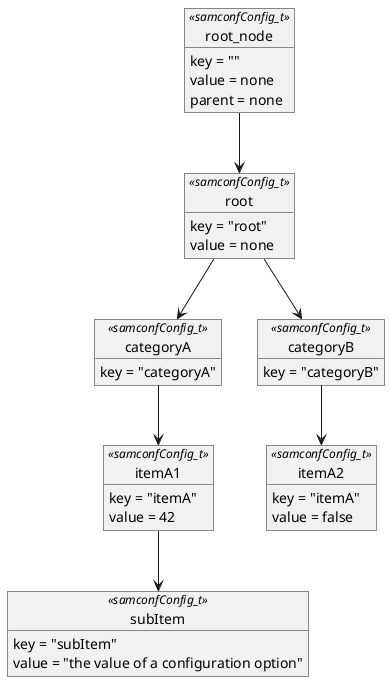 @startuml

object root_node <<samconfConfig_t>> {
  key = ""
  value = none
  parent = none
}

object root <<samconfConfig_t>> {
  key = "root"
  value = none
}

root_node -down-> root

object categoryA <<samconfConfig_t>> {
  key = "categoryA"
}

object categoryB <<samconfConfig_t>> {
  key = "categoryB"
}

root -down-> categoryA
root -down-> categoryB

object itemA1 <<samconfConfig_t>> {
  key = "itemA"
  value = 42
}

object itemA2 <<samconfConfig_t>> {
  key = "itemA"
  value = false
}

object subItem <<samconfConfig_t>> {
  key = "subItem"
  value = "the value of a configuration option"
}

categoryA -down-> itemA1
itemA1 -down-> subItem
categoryB -down-> itemA2

@enduml
